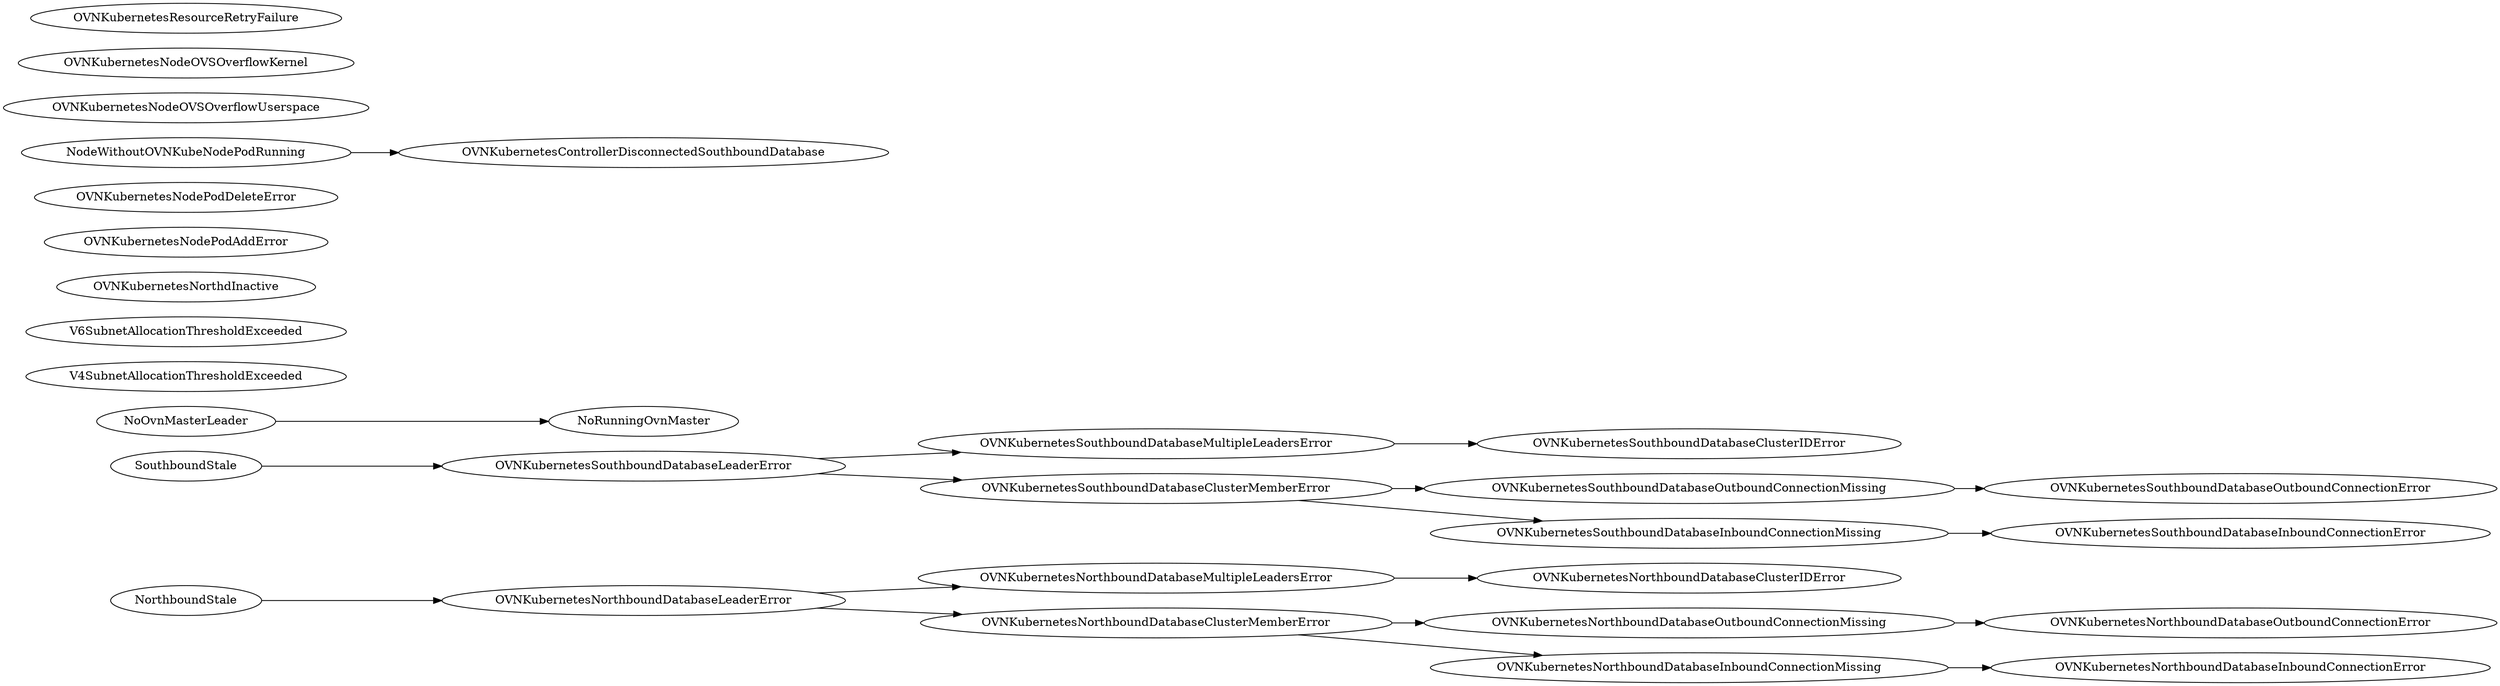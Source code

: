 digraph G{
rankdir=LR;
    NorthboundStale -> {OVNKubernetesNorthboundDatabaseLeaderError}
    OVNKubernetesNorthboundDatabaseLeaderError -> {OVNKubernetesNorthboundDatabaseMultipleLeadersError, OVNKubernetesNorthboundDatabaseClusterMemberError}
    OVNKubernetesNorthboundDatabaseMultipleLeadersError -> OVNKubernetesNorthboundDatabaseClusterIDError
    OVNKubernetesNorthboundDatabaseClusterMemberError -> {OVNKubernetesNorthboundDatabaseOutboundConnectionMissing, OVNKubernetesNorthboundDatabaseInboundConnectionMissing}
    OVNKubernetesNorthboundDatabaseOutboundConnectionMissing -> OVNKubernetesNorthboundDatabaseOutboundConnectionError
    OVNKubernetesNorthboundDatabaseInboundConnectionMissing -> OVNKubernetesNorthboundDatabaseInboundConnectionError

    SouthboundStale -> {OVNKubernetesSouthboundDatabaseLeaderError}
    OVNKubernetesSouthboundDatabaseLeaderError -> {OVNKubernetesSouthboundDatabaseMultipleLeadersError, OVNKubernetesSouthboundDatabaseClusterMemberError}
    OVNKubernetesSouthboundDatabaseMultipleLeadersError -> OVNKubernetesSouthboundDatabaseClusterIDError
    OVNKubernetesSouthboundDatabaseClusterMemberError -> {OVNKubernetesSouthboundDatabaseOutboundConnectionMissing, OVNKubernetesSouthboundDatabaseInboundConnectionMissing}
    OVNKubernetesSouthboundDatabaseOutboundConnectionMissing -> OVNKubernetesSouthboundDatabaseOutboundConnectionError
    OVNKubernetesSouthboundDatabaseInboundConnectionMissing -> OVNKubernetesSouthboundDatabaseInboundConnectionError


    NoOvnMasterLeader -> NoRunningOvnMaster
    V4SubnetAllocationThresholdExceeded
    V6SubnetAllocationThresholdExceeded
    NoOvnMasterLeader
    OVNKubernetesNorthdInactive
    OVNKubernetesNodePodAddError
    OVNKubernetesNodePodDeleteError
    NodeWithoutOVNKubeNodePodRunning -> OVNKubernetesControllerDisconnectedSouthboundDatabase
    OVNKubernetesNodeOVSOverflowUserspace
    OVNKubernetesNodeOVSOverflowKernel
    OVNKubernetesResourceRetryFailure
}
